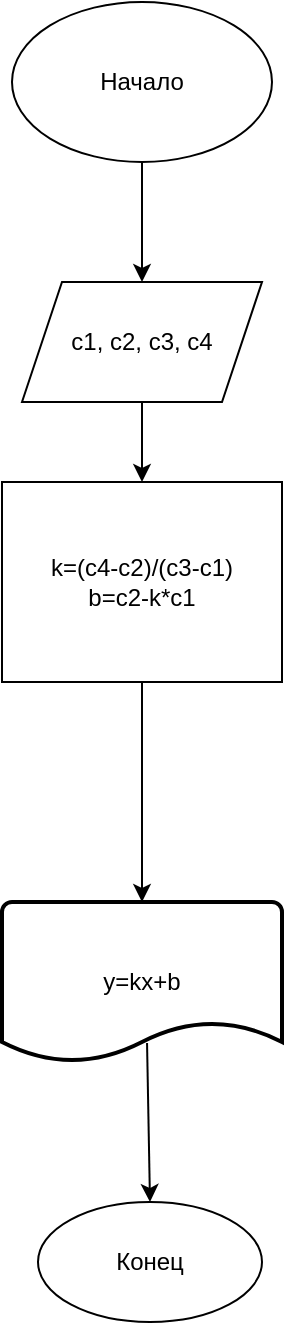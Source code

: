 <mxfile version="16.5.1" type="device"><diagram id="QXOVNTtsmMVVvQDCPEhc" name="Page-1"><mxGraphModel dx="1117" dy="770" grid="1" gridSize="10" guides="1" tooltips="1" connect="1" arrows="1" fold="1" page="1" pageScale="1" pageWidth="850" pageHeight="1100" math="0" shadow="0"><root><mxCell id="0"/><mxCell id="1" parent="0"/><mxCell id="iHQNfEN6UmT1QwGv4W2q-1" value="Начало" style="ellipse;whiteSpace=wrap;html=1;" vertex="1" parent="1"><mxGeometry x="360" y="30" width="130" height="80" as="geometry"/></mxCell><mxCell id="iHQNfEN6UmT1QwGv4W2q-2" value="c1, c2, c3, c4" style="shape=parallelogram;perimeter=parallelogramPerimeter;whiteSpace=wrap;html=1;fixedSize=1;fontStyle=0" vertex="1" parent="1"><mxGeometry x="365" y="170" width="120" height="60" as="geometry"/></mxCell><mxCell id="iHQNfEN6UmT1QwGv4W2q-3" value="" style="endArrow=classic;html=1;rounded=0;exitX=0.5;exitY=1;exitDx=0;exitDy=0;entryX=0.5;entryY=0;entryDx=0;entryDy=0;fontStyle=0" edge="1" parent="1" source="iHQNfEN6UmT1QwGv4W2q-1" target="iHQNfEN6UmT1QwGv4W2q-2"><mxGeometry width="50" height="50" relative="1" as="geometry"><mxPoint x="360" y="340" as="sourcePoint"/><mxPoint x="410" y="290" as="targetPoint"/></mxGeometry></mxCell><mxCell id="iHQNfEN6UmT1QwGv4W2q-5" value="" style="endArrow=classic;html=1;rounded=0;exitX=0.5;exitY=1;exitDx=0;exitDy=0;entryX=0.5;entryY=0;entryDx=0;entryDy=0;fontStyle=0" edge="1" parent="1" source="iHQNfEN6UmT1QwGv4W2q-2"><mxGeometry width="50" height="50" relative="1" as="geometry"><mxPoint x="360" y="340" as="sourcePoint"/><mxPoint x="425" y="270" as="targetPoint"/></mxGeometry></mxCell><mxCell id="iHQNfEN6UmT1QwGv4W2q-14" style="edgeStyle=orthogonalEdgeStyle;rounded=0;orthogonalLoop=1;jettySize=auto;html=1;exitX=0.5;exitY=1;exitDx=0;exitDy=0;entryX=0.5;entryY=0;entryDx=0;entryDy=0;entryPerimeter=0;fontStyle=0" edge="1" parent="1" source="iHQNfEN6UmT1QwGv4W2q-13" target="iHQNfEN6UmT1QwGv4W2q-17"><mxGeometry relative="1" as="geometry"><mxPoint x="590.0" y="480" as="targetPoint"/></mxGeometry></mxCell><mxCell id="iHQNfEN6UmT1QwGv4W2q-13" value="k=(c4-c2)/(c3-c1)&lt;br&gt;b=c2-k*c1" style="rounded=0;whiteSpace=wrap;html=1;fontStyle=0" vertex="1" parent="1"><mxGeometry x="355" y="270" width="140" height="100" as="geometry"/></mxCell><mxCell id="iHQNfEN6UmT1QwGv4W2q-17" value="y=kx+b" style="strokeWidth=2;html=1;shape=mxgraph.flowchart.document2;whiteSpace=wrap;size=0.25;fontStyle=0" vertex="1" parent="1"><mxGeometry x="355" y="480" width="140" height="80" as="geometry"/></mxCell><mxCell id="iHQNfEN6UmT1QwGv4W2q-30" value="Конец" style="ellipse;whiteSpace=wrap;html=1;fontStyle=0" vertex="1" parent="1"><mxGeometry x="373" y="630" width="112" height="60" as="geometry"/></mxCell><mxCell id="iHQNfEN6UmT1QwGv4W2q-31" value="" style="endArrow=classic;html=1;rounded=0;exitX=0.518;exitY=0.881;exitDx=0;exitDy=0;exitPerimeter=0;fontStyle=0;entryX=0.5;entryY=0;entryDx=0;entryDy=0;" edge="1" parent="1" source="iHQNfEN6UmT1QwGv4W2q-17" target="iHQNfEN6UmT1QwGv4W2q-30"><mxGeometry width="50" height="50" relative="1" as="geometry"><mxPoint x="288.2" y="439.51" as="sourcePoint"/><mxPoint x="593" y="660" as="targetPoint"/></mxGeometry></mxCell></root></mxGraphModel></diagram></mxfile>